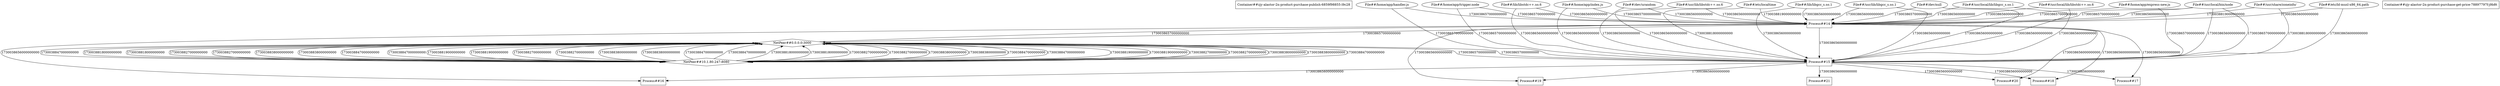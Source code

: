 digraph G {
"Container##zjy-alastor-2n-product-purchase-publish-6859f98855-l9c28" [shape="box"];
"File##/dev/null" [shape="ellipse"];
"File##/dev/urandom" [shape="ellipse"];
"File##/etc/ld-musl-x86_64.path" [shape="ellipse"];
"File##/etc/localtime" [shape="ellipse"];
"File##/home/app/express-new.js" [shape="ellipse"];
"File##/home/app/handler.js" [shape="ellipse"];
"File##/home/app/index.js" [shape="ellipse"];
"File##/home/app/trigger.node" [shape="ellipse"];
"File##/lib/libgcc_s.so.1" [shape="ellipse"];
"File##/lib/libstdc++.so.6" [shape="ellipse"];
"File##/usr/lib/libgcc_s.so.1" [shape="ellipse"];
"File##/usr/lib/libstdc++.so.6" [shape="ellipse"];
"File##/usr/local/bin/node" [shape="ellipse"];
"File##/usr/local/lib/libgcc_s.so.1" [shape="ellipse"];
"File##/usr/local/lib/libstdc++.so.6" [shape="ellipse"];
"File##/usr/share/zoneinfo/" [shape="ellipse"];
"NetPeer##0.0.0.0:3000" [shape="diamond"];
"NetPeer##10.1.80.247:8080" [shape="diamond"];
"Process##14" [shape="box"];
"Process##15" [shape="box"];
"Process##16" [shape="box"];
"Process##17" [shape="box"];
"Process##18" [shape="box"];
"Process##19" [shape="box"];
"Process##20" [shape="box"];
"File##/etc/ld-musl-x86_64.path" -> "Process##14" [label="1730038656000000000"];
"File##/lib/libstdc++.so.6" -> "Process##14" [label="1730038656000000000"];
"File##/usr/local/lib/libstdc++.so.6" -> "Process##14" [label="1730038656000000000"];
"File##/usr/lib/libstdc++.so.6" -> "Process##14" [label="1730038656000000000"];
"File##/lib/libgcc_s.so.1" -> "Process##14" [label="1730038656000000000"];
"File##/usr/local/lib/libgcc_s.so.1" -> "Process##14" [label="1730038656000000000"];
"File##/usr/lib/libgcc_s.so.1" -> "Process##14" [label="1730038656000000000"];
"Process##14" -> "Process##15" [label="1730038656000000000"];
"Process##14" -> "Process##16" [label="1730038656000000000"];
"Process##14" -> "Process##17" [label="1730038656000000000"];
"Process##14" -> "Process##18" [label="1730038656000000000"];
"Process##14" -> "Process##19" [label="1730038656000000000"];
"File##/usr/local/bin/node" -> "Process##14" [label="1730038656000000000"];
"File##/usr/local/bin/node" -> "Process##14" [label="1730038657000000000"];
"File##/dev/urandom" -> "Process##14" [label="1730038656000000000"];
"Process##14" -> "Process##20" [label="1730038656000000000"];
"File##/dev/null" -> "Process##14" [label="1730038657000000000"];
"File##/home/app/index.js" -> "Process##14" [label="1730038657000000000"];
"File##/home/app/express-new.js" -> "Process##14" [label="1730038657000000000"];
"File##/home/app/trigger.node" -> "Process##14" [label="1730038657000000000"];
"File##/home/app/handler.js" -> "Process##14" [label="1730038657000000000"];
"Process##14" -> "NetPeer##0.0.0.0:3000" [label="1730038657000000000"];
"NetPeer##0.0.0.0:3000" -> "Process##14" [label="1730038657000000000"];
"NetPeer##0.0.0.0:3000" -> "NetPeer##10.1.80.247:8080" [label="1730038819000000000"];
"NetPeer##0.0.0.0:3000" -> "NetPeer##10.1.80.247:8080" [label="1730038819000000000"];
"NetPeer##0.0.0.0:3000" -> "NetPeer##10.1.80.247:8080" [label="1730038827000000000"];
"NetPeer##0.0.0.0:3000" -> "NetPeer##10.1.80.247:8080" [label="1730038827000000000"];
"NetPeer##0.0.0.0:3000" -> "NetPeer##10.1.80.247:8080" [label="1730038838000000000"];
"NetPeer##0.0.0.0:3000" -> "NetPeer##10.1.80.247:8080" [label="1730038838000000000"];
"NetPeer##0.0.0.0:3000" -> "NetPeer##10.1.80.247:8080" [label="1730038847000000000"];
"NetPeer##0.0.0.0:3000" -> "NetPeer##10.1.80.247:8080" [label="1730038847000000000"];
"NetPeer##10.1.80.247:8080" -> "NetPeer##0.0.0.0:3000" [label="1730038819000000000"];
"NetPeer##10.1.80.247:8080" -> "NetPeer##0.0.0.0:3000" [label="1730038819000000000"];
"NetPeer##10.1.80.247:8080" -> "NetPeer##0.0.0.0:3000" [label="1730038827000000000"];
"NetPeer##10.1.80.247:8080" -> "NetPeer##0.0.0.0:3000" [label="1730038827000000000"];
"NetPeer##10.1.80.247:8080" -> "NetPeer##0.0.0.0:3000" [label="1730038838000000000"];
"NetPeer##10.1.80.247:8080" -> "NetPeer##0.0.0.0:3000" [label="1730038838000000000"];
"NetPeer##10.1.80.247:8080" -> "NetPeer##0.0.0.0:3000" [label="1730038847000000000"];
"NetPeer##10.1.80.247:8080" -> "NetPeer##0.0.0.0:3000" [label="1730038847000000000"];
"File##/etc/localtime" -> "Process##14" [label="1730038819000000000"];
"File##/usr/share/zoneinfo/" -> "Process##14" [label="1730038819000000000"];
"Container##zjy-alastor-2n-product-purchase-get-price-78897797f-j9b8t" [shape="box"];
"File##/dev/null" [shape="ellipse"];
"File##/dev/urandom" [shape="ellipse"];
"File##/etc/ld-musl-x86_64.path" [shape="ellipse"];
"File##/etc/localtime" [shape="ellipse"];
"File##/home/app/express-new.js" [shape="ellipse"];
"File##/home/app/handler.js" [shape="ellipse"];
"File##/home/app/index.js" [shape="ellipse"];
"File##/home/app/trigger.node" [shape="ellipse"];
"File##/lib/libgcc_s.so.1" [shape="ellipse"];
"File##/lib/libstdc++.so.6" [shape="ellipse"];
"File##/usr/lib/libgcc_s.so.1" [shape="ellipse"];
"File##/usr/lib/libstdc++.so.6" [shape="ellipse"];
"File##/usr/local/bin/node" [shape="ellipse"];
"File##/usr/local/lib/libgcc_s.so.1" [shape="ellipse"];
"File##/usr/local/lib/libstdc++.so.6" [shape="ellipse"];
"File##/usr/share/zoneinfo/" [shape="ellipse"];
"NetPeer##0.0.0.0:3000" [shape="diamond"];
"NetPeer##10.1.80.247:8080" [shape="diamond"];
"Process##15" [shape="box"];
"Process##16" [shape="box"];
"Process##17" [shape="box"];
"Process##18" [shape="box"];
"Process##19" [shape="box"];
"Process##20" [shape="box"];
"Process##21" [shape="box"];
"File##/etc/ld-musl-x86_64.path" -> "Process##15" [label="1730038656000000000"];
"File##/lib/libstdc++.so.6" -> "Process##15" [label="1730038656000000000"];
"File##/usr/local/lib/libstdc++.so.6" -> "Process##15" [label="1730038656000000000"];
"File##/usr/lib/libstdc++.so.6" -> "Process##15" [label="1730038656000000000"];
"File##/lib/libgcc_s.so.1" -> "Process##15" [label="1730038656000000000"];
"File##/usr/local/lib/libgcc_s.so.1" -> "Process##15" [label="1730038656000000000"];
"File##/usr/lib/libgcc_s.so.1" -> "Process##15" [label="1730038656000000000"];
"Process##15" -> "Process##16" [label="1730038656000000000"];
"Process##15" -> "Process##17" [label="1730038656000000000"];
"Process##15" -> "Process##18" [label="1730038656000000000"];
"Process##15" -> "Process##19" [label="1730038656000000000"];
"Process##15" -> "Process##20" [label="1730038656000000000"];
"File##/usr/local/bin/node" -> "Process##15" [label="1730038656000000000"];
"File##/usr/local/bin/node" -> "Process##15" [label="1730038657000000000"];
"File##/dev/urandom" -> "Process##15" [label="1730038656000000000"];
"Process##15" -> "Process##21" [label="1730038656000000000"];
"File##/dev/null" -> "Process##15" [label="1730038656000000000"];
"File##/home/app/index.js" -> "Process##15" [label="1730038656000000000"];
"File##/home/app/express-new.js" -> "Process##15" [label="1730038657000000000"];
"File##/home/app/trigger.node" -> "Process##15" [label="1730038657000000000"];
"File##/home/app/handler.js" -> "Process##15" [label="1730038657000000000"];
"Process##15" -> "NetPeer##0.0.0.0:3000" [label="1730038657000000000"];
"NetPeer##0.0.0.0:3000" -> "Process##15" [label="1730038657000000000"];
"NetPeer##0.0.0.0:3000" -> "NetPeer##10.1.80.247:8080" [label="1730038818000000000"];
"NetPeer##0.0.0.0:3000" -> "NetPeer##10.1.80.247:8080" [label="1730038818000000000"];
"NetPeer##0.0.0.0:3000" -> "NetPeer##10.1.80.247:8080" [label="1730038827000000000"];
"NetPeer##0.0.0.0:3000" -> "NetPeer##10.1.80.247:8080" [label="1730038827000000000"];
"NetPeer##0.0.0.0:3000" -> "NetPeer##10.1.80.247:8080" [label="1730038838000000000"];
"NetPeer##0.0.0.0:3000" -> "NetPeer##10.1.80.247:8080" [label="1730038838000000000"];
"NetPeer##0.0.0.0:3000" -> "NetPeer##10.1.80.247:8080" [label="1730038847000000000"];
"NetPeer##0.0.0.0:3000" -> "NetPeer##10.1.80.247:8080" [label="1730038847000000000"];
"NetPeer##10.1.80.247:8080" -> "NetPeer##0.0.0.0:3000" [label="1730038818000000000"];
"NetPeer##10.1.80.247:8080" -> "NetPeer##0.0.0.0:3000" [label="1730038818000000000"];
"NetPeer##10.1.80.247:8080" -> "NetPeer##0.0.0.0:3000" [label="1730038827000000000"];
"NetPeer##10.1.80.247:8080" -> "NetPeer##0.0.0.0:3000" [label="1730038827000000000"];
"NetPeer##10.1.80.247:8080" -> "NetPeer##0.0.0.0:3000" [label="1730038838000000000"];
"NetPeer##10.1.80.247:8080" -> "NetPeer##0.0.0.0:3000" [label="1730038838000000000"];
"NetPeer##10.1.80.247:8080" -> "NetPeer##0.0.0.0:3000" [label="1730038847000000000"];
"NetPeer##10.1.80.247:8080" -> "NetPeer##0.0.0.0:3000" [label="1730038847000000000"];
"File##/etc/localtime" -> "Process##15" [label="1730038818000000000"];
"File##/usr/share/zoneinfo/" -> "Process##15" [label="1730038818000000000"];
}
